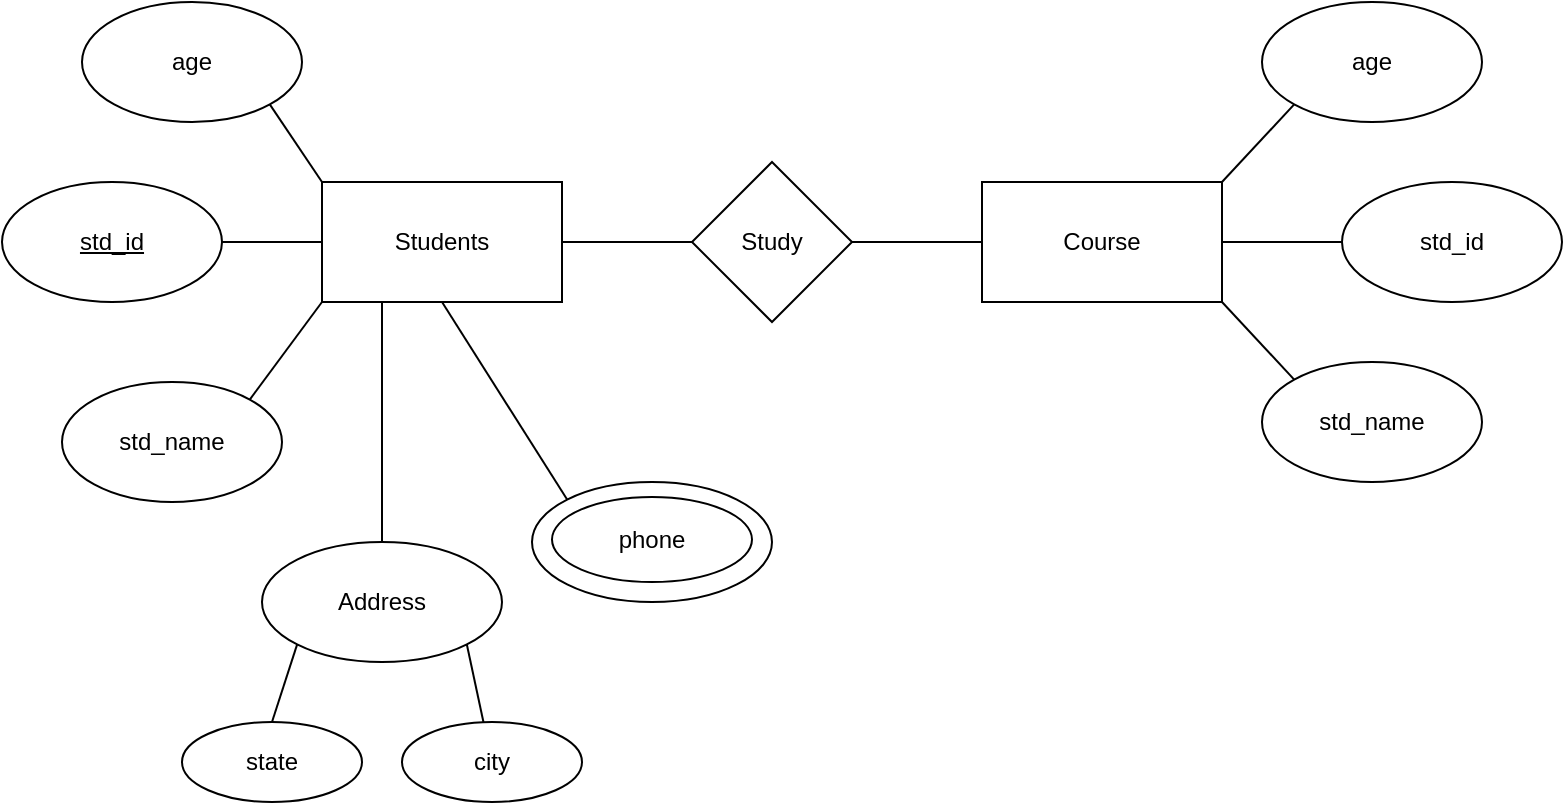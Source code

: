 <mxfile version="28.0.6">
  <diagram name="Page-1" id="_MZ1IFZKuicB3WmwWMnh">
    <mxGraphModel dx="802" dy="472" grid="1" gridSize="10" guides="1" tooltips="1" connect="1" arrows="1" fold="1" page="1" pageScale="1" pageWidth="850" pageHeight="1100" math="0" shadow="0">
      <root>
        <mxCell id="0" />
        <mxCell id="1" parent="0" />
        <mxCell id="f8CZ6KmP0xLTUAnodIjp-1" value="Students" style="rounded=0;whiteSpace=wrap;html=1;" parent="1" vertex="1">
          <mxGeometry x="200" y="470" width="120" height="60" as="geometry" />
        </mxCell>
        <mxCell id="f8CZ6KmP0xLTUAnodIjp-2" value="Course" style="rounded=0;whiteSpace=wrap;html=1;" parent="1" vertex="1">
          <mxGeometry x="530" y="470" width="120" height="60" as="geometry" />
        </mxCell>
        <mxCell id="f8CZ6KmP0xLTUAnodIjp-3" value="&lt;u&gt;std_id&lt;/u&gt;" style="ellipse;whiteSpace=wrap;html=1;" parent="1" vertex="1">
          <mxGeometry x="40" y="470" width="110" height="60" as="geometry" />
        </mxCell>
        <mxCell id="f8CZ6KmP0xLTUAnodIjp-4" value="std_name" style="ellipse;whiteSpace=wrap;html=1;" parent="1" vertex="1">
          <mxGeometry x="70" y="570" width="110" height="60" as="geometry" />
        </mxCell>
        <mxCell id="f8CZ6KmP0xLTUAnodIjp-5" value="age" style="ellipse;whiteSpace=wrap;html=1;" parent="1" vertex="1">
          <mxGeometry x="80" y="380" width="110" height="60" as="geometry" />
        </mxCell>
        <mxCell id="f8CZ6KmP0xLTUAnodIjp-6" value="" style="endArrow=none;html=1;rounded=0;entryX=1;entryY=1;entryDx=0;entryDy=0;exitX=0;exitY=0;exitDx=0;exitDy=0;" parent="1" source="f8CZ6KmP0xLTUAnodIjp-1" target="f8CZ6KmP0xLTUAnodIjp-5" edge="1">
          <mxGeometry width="50" height="50" relative="1" as="geometry">
            <mxPoint x="400" y="620" as="sourcePoint" />
            <mxPoint x="450" y="570" as="targetPoint" />
          </mxGeometry>
        </mxCell>
        <mxCell id="f8CZ6KmP0xLTUAnodIjp-8" value="" style="endArrow=none;html=1;rounded=0;entryX=1;entryY=0.5;entryDx=0;entryDy=0;exitX=0;exitY=0.5;exitDx=0;exitDy=0;" parent="1" source="f8CZ6KmP0xLTUAnodIjp-1" target="f8CZ6KmP0xLTUAnodIjp-3" edge="1">
          <mxGeometry width="50" height="50" relative="1" as="geometry">
            <mxPoint x="400" y="620" as="sourcePoint" />
            <mxPoint x="450" y="570" as="targetPoint" />
          </mxGeometry>
        </mxCell>
        <mxCell id="f8CZ6KmP0xLTUAnodIjp-9" value="" style="endArrow=none;html=1;rounded=0;exitX=1;exitY=0;exitDx=0;exitDy=0;entryX=0;entryY=1;entryDx=0;entryDy=0;" parent="1" source="f8CZ6KmP0xLTUAnodIjp-4" target="f8CZ6KmP0xLTUAnodIjp-1" edge="1">
          <mxGeometry width="50" height="50" relative="1" as="geometry">
            <mxPoint x="230" y="600" as="sourcePoint" />
            <mxPoint x="280" y="550" as="targetPoint" />
          </mxGeometry>
        </mxCell>
        <mxCell id="f8CZ6KmP0xLTUAnodIjp-10" value="std_id" style="ellipse;whiteSpace=wrap;html=1;" parent="1" vertex="1">
          <mxGeometry x="710" y="470" width="110" height="60" as="geometry" />
        </mxCell>
        <mxCell id="f8CZ6KmP0xLTUAnodIjp-11" value="std_name" style="ellipse;whiteSpace=wrap;html=1;" parent="1" vertex="1">
          <mxGeometry x="670" y="560" width="110" height="60" as="geometry" />
        </mxCell>
        <mxCell id="f8CZ6KmP0xLTUAnodIjp-12" value="age" style="ellipse;whiteSpace=wrap;html=1;" parent="1" vertex="1">
          <mxGeometry x="670" y="380" width="110" height="60" as="geometry" />
        </mxCell>
        <mxCell id="f8CZ6KmP0xLTUAnodIjp-13" value="" style="endArrow=none;html=1;rounded=0;entryX=0;entryY=1;entryDx=0;entryDy=0;exitX=1;exitY=0;exitDx=0;exitDy=0;" parent="1" source="f8CZ6KmP0xLTUAnodIjp-2" target="f8CZ6KmP0xLTUAnodIjp-12" edge="1">
          <mxGeometry width="50" height="50" relative="1" as="geometry">
            <mxPoint x="400" y="620" as="sourcePoint" />
            <mxPoint x="450" y="570" as="targetPoint" />
          </mxGeometry>
        </mxCell>
        <mxCell id="f8CZ6KmP0xLTUAnodIjp-14" value="" style="endArrow=none;html=1;rounded=0;entryX=0;entryY=0.5;entryDx=0;entryDy=0;exitX=1;exitY=0.5;exitDx=0;exitDy=0;" parent="1" source="f8CZ6KmP0xLTUAnodIjp-2" target="f8CZ6KmP0xLTUAnodIjp-10" edge="1">
          <mxGeometry width="50" height="50" relative="1" as="geometry">
            <mxPoint x="400" y="620" as="sourcePoint" />
            <mxPoint x="450" y="570" as="targetPoint" />
          </mxGeometry>
        </mxCell>
        <mxCell id="f8CZ6KmP0xLTUAnodIjp-15" value="" style="endArrow=none;html=1;rounded=0;entryX=0;entryY=0;entryDx=0;entryDy=0;exitX=1;exitY=1;exitDx=0;exitDy=0;" parent="1" source="f8CZ6KmP0xLTUAnodIjp-2" target="f8CZ6KmP0xLTUAnodIjp-11" edge="1">
          <mxGeometry width="50" height="50" relative="1" as="geometry">
            <mxPoint x="630" y="610" as="sourcePoint" />
            <mxPoint x="680" y="560" as="targetPoint" />
          </mxGeometry>
        </mxCell>
        <mxCell id="f8CZ6KmP0xLTUAnodIjp-16" value="Study" style="rhombus;whiteSpace=wrap;html=1;" parent="1" vertex="1">
          <mxGeometry x="385" y="460" width="80" height="80" as="geometry" />
        </mxCell>
        <mxCell id="f8CZ6KmP0xLTUAnodIjp-17" value="" style="endArrow=none;html=1;rounded=0;entryX=1;entryY=0.5;entryDx=0;entryDy=0;exitX=0;exitY=0.5;exitDx=0;exitDy=0;" parent="1" source="f8CZ6KmP0xLTUAnodIjp-2" target="f8CZ6KmP0xLTUAnodIjp-16" edge="1">
          <mxGeometry width="50" height="50" relative="1" as="geometry">
            <mxPoint x="400" y="620" as="sourcePoint" />
            <mxPoint x="450" y="570" as="targetPoint" />
          </mxGeometry>
        </mxCell>
        <mxCell id="f8CZ6KmP0xLTUAnodIjp-18" value="" style="endArrow=none;html=1;rounded=0;entryX=1;entryY=0.5;entryDx=0;entryDy=0;exitX=0;exitY=0.5;exitDx=0;exitDy=0;" parent="1" source="f8CZ6KmP0xLTUAnodIjp-16" target="f8CZ6KmP0xLTUAnodIjp-1" edge="1">
          <mxGeometry width="50" height="50" relative="1" as="geometry">
            <mxPoint x="380" y="500" as="sourcePoint" />
            <mxPoint x="390" y="570" as="targetPoint" />
          </mxGeometry>
        </mxCell>
        <mxCell id="BsFXhuYP5DRdbGwdhAtC-3" value="" style="group" vertex="1" connectable="0" parent="1">
          <mxGeometry x="170" y="650" width="120" height="60" as="geometry" />
        </mxCell>
        <mxCell id="BsFXhuYP5DRdbGwdhAtC-1" value="Address" style="ellipse;whiteSpace=wrap;html=1;" vertex="1" parent="BsFXhuYP5DRdbGwdhAtC-3">
          <mxGeometry width="120" height="60" as="geometry" />
        </mxCell>
        <mxCell id="BsFXhuYP5DRdbGwdhAtC-4" value="" style="group" vertex="1" connectable="0" parent="1">
          <mxGeometry x="305" y="620" width="120" height="60" as="geometry" />
        </mxCell>
        <mxCell id="BsFXhuYP5DRdbGwdhAtC-5" value="" style="ellipse;whiteSpace=wrap;html=1;" vertex="1" parent="BsFXhuYP5DRdbGwdhAtC-4">
          <mxGeometry width="120" height="60" as="geometry" />
        </mxCell>
        <mxCell id="BsFXhuYP5DRdbGwdhAtC-6" value="phone" style="ellipse;whiteSpace=wrap;html=1;" vertex="1" parent="BsFXhuYP5DRdbGwdhAtC-4">
          <mxGeometry x="10" y="7.5" width="100" height="42.5" as="geometry" />
        </mxCell>
        <mxCell id="BsFXhuYP5DRdbGwdhAtC-7" value="" style="endArrow=none;html=1;rounded=0;entryX=0.5;entryY=1;entryDx=0;entryDy=0;exitX=0;exitY=0;exitDx=0;exitDy=0;" edge="1" parent="1" source="BsFXhuYP5DRdbGwdhAtC-5" target="f8CZ6KmP0xLTUAnodIjp-1">
          <mxGeometry width="50" height="50" relative="1" as="geometry">
            <mxPoint x="400" y="700" as="sourcePoint" />
            <mxPoint x="450" y="650" as="targetPoint" />
          </mxGeometry>
        </mxCell>
        <mxCell id="BsFXhuYP5DRdbGwdhAtC-8" value="" style="endArrow=none;html=1;rounded=0;entryX=0.25;entryY=1;entryDx=0;entryDy=0;exitX=0.5;exitY=0;exitDx=0;exitDy=0;" edge="1" parent="1" source="BsFXhuYP5DRdbGwdhAtC-1" target="f8CZ6KmP0xLTUAnodIjp-1">
          <mxGeometry width="50" height="50" relative="1" as="geometry">
            <mxPoint x="240" y="610" as="sourcePoint" />
            <mxPoint x="290" y="560" as="targetPoint" />
          </mxGeometry>
        </mxCell>
        <mxCell id="BsFXhuYP5DRdbGwdhAtC-9" value="" style="group" vertex="1" connectable="0" parent="1">
          <mxGeometry x="130" y="740" width="90" height="40" as="geometry" />
        </mxCell>
        <mxCell id="BsFXhuYP5DRdbGwdhAtC-10" value="state" style="ellipse;whiteSpace=wrap;html=1;" vertex="1" parent="BsFXhuYP5DRdbGwdhAtC-9">
          <mxGeometry width="90" height="40" as="geometry" />
        </mxCell>
        <mxCell id="BsFXhuYP5DRdbGwdhAtC-11" value="" style="group" vertex="1" connectable="0" parent="1">
          <mxGeometry x="240" y="740" width="90" height="40" as="geometry" />
        </mxCell>
        <mxCell id="BsFXhuYP5DRdbGwdhAtC-12" value="city" style="ellipse;whiteSpace=wrap;html=1;" vertex="1" parent="BsFXhuYP5DRdbGwdhAtC-11">
          <mxGeometry width="90" height="40" as="geometry" />
        </mxCell>
        <mxCell id="BsFXhuYP5DRdbGwdhAtC-15" value="" style="endArrow=none;html=1;rounded=0;entryX=0;entryY=1;entryDx=0;entryDy=0;exitX=0.5;exitY=0;exitDx=0;exitDy=0;" edge="1" parent="1" source="BsFXhuYP5DRdbGwdhAtC-10" target="BsFXhuYP5DRdbGwdhAtC-1">
          <mxGeometry width="50" height="50" relative="1" as="geometry">
            <mxPoint x="120" y="740" as="sourcePoint" />
            <mxPoint x="170" y="690" as="targetPoint" />
          </mxGeometry>
        </mxCell>
        <mxCell id="BsFXhuYP5DRdbGwdhAtC-16" value="" style="endArrow=none;html=1;rounded=0;entryX=1;entryY=1;entryDx=0;entryDy=0;" edge="1" parent="1" source="BsFXhuYP5DRdbGwdhAtC-12" target="BsFXhuYP5DRdbGwdhAtC-1">
          <mxGeometry width="50" height="50" relative="1" as="geometry">
            <mxPoint x="380" y="820" as="sourcePoint" />
            <mxPoint x="430" y="770" as="targetPoint" />
          </mxGeometry>
        </mxCell>
      </root>
    </mxGraphModel>
  </diagram>
</mxfile>
